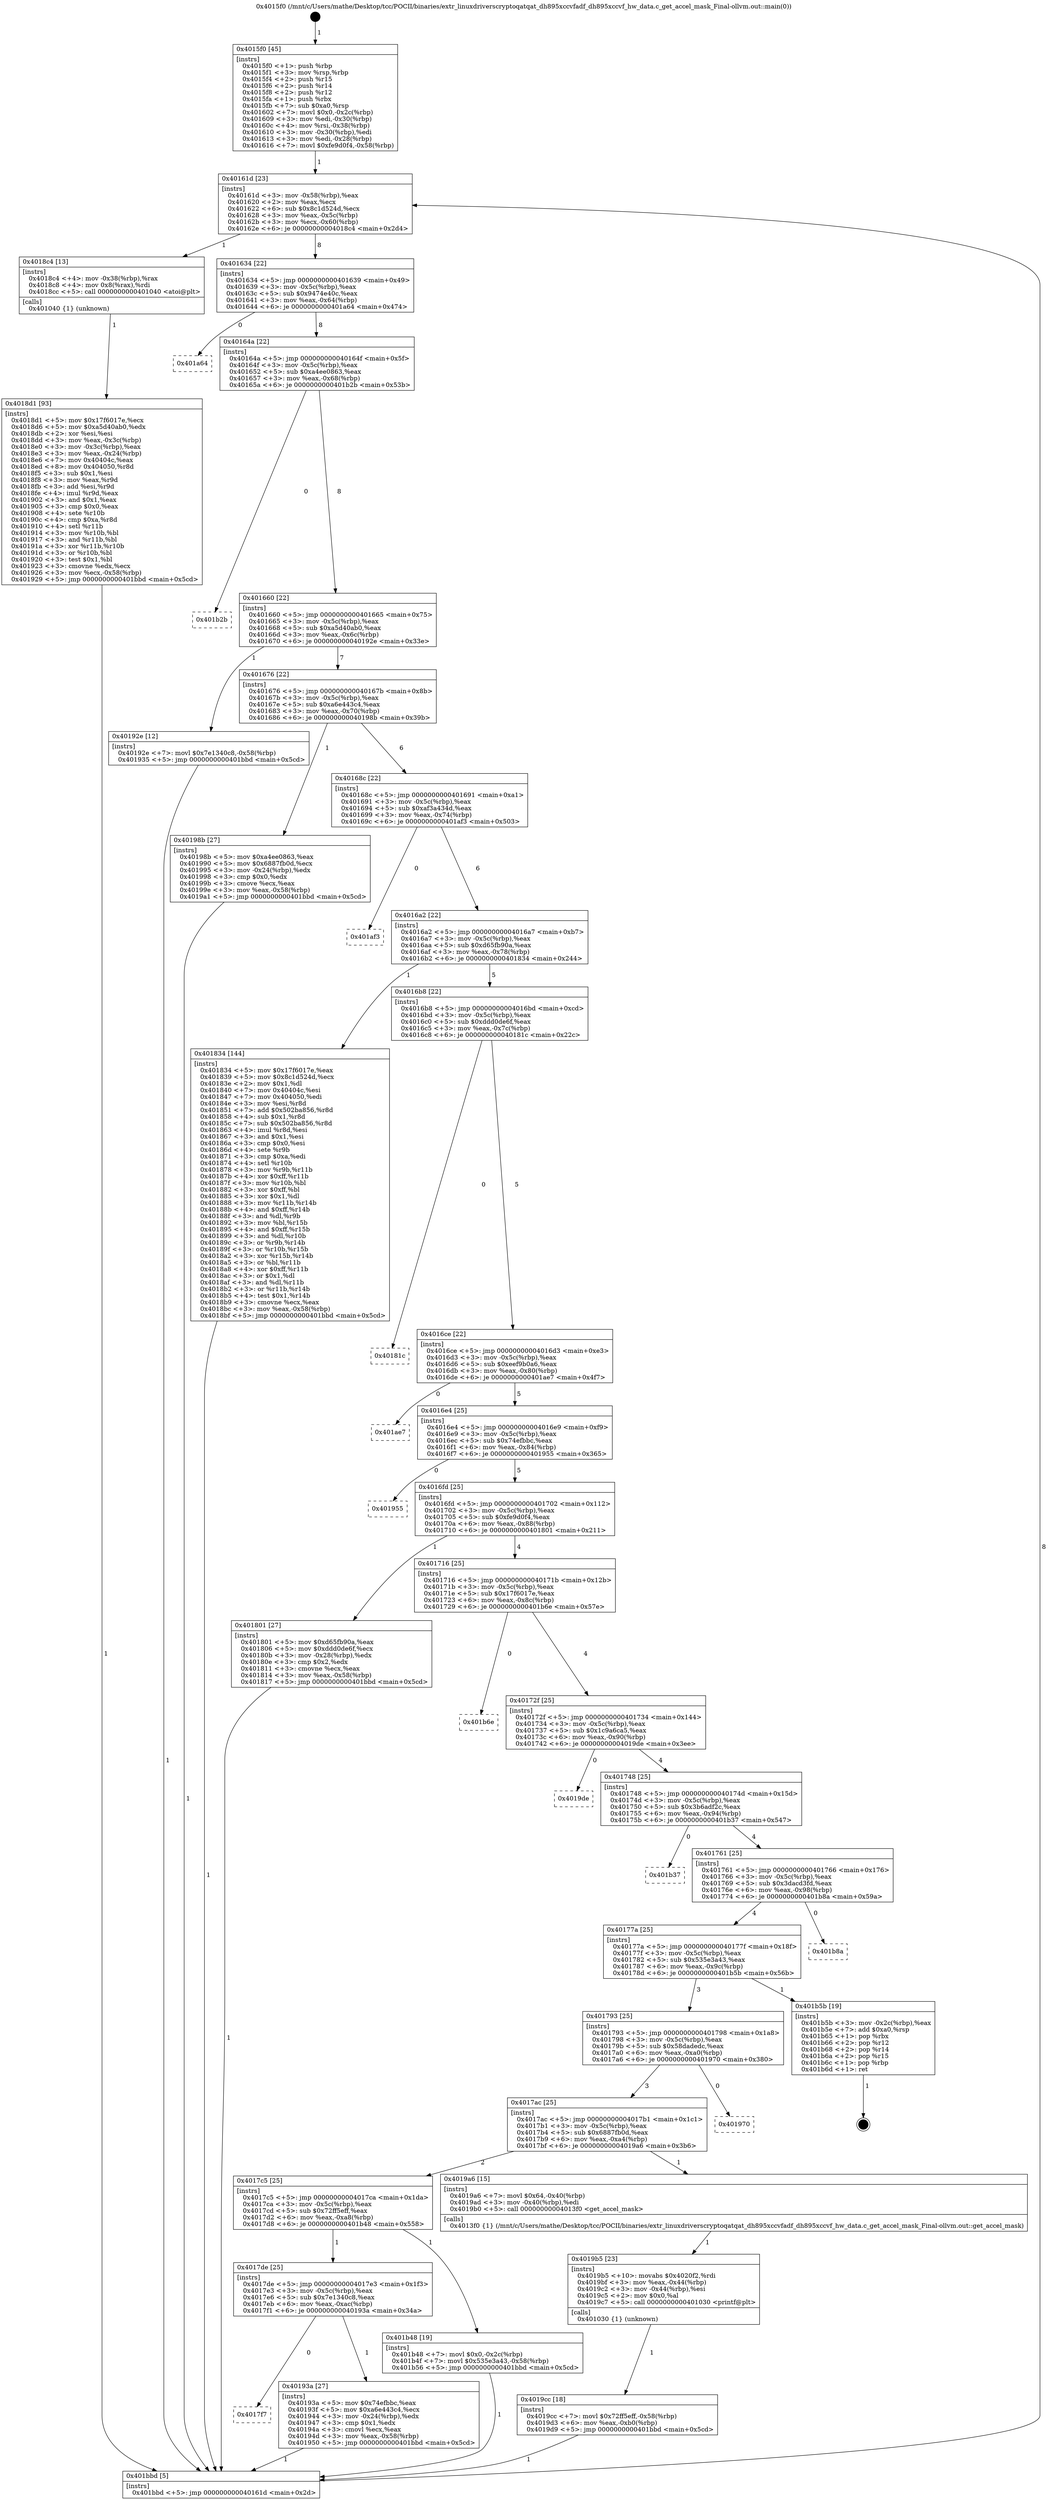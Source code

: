 digraph "0x4015f0" {
  label = "0x4015f0 (/mnt/c/Users/mathe/Desktop/tcc/POCII/binaries/extr_linuxdriverscryptoqatqat_dh895xccvfadf_dh895xccvf_hw_data.c_get_accel_mask_Final-ollvm.out::main(0))"
  labelloc = "t"
  node[shape=record]

  Entry [label="",width=0.3,height=0.3,shape=circle,fillcolor=black,style=filled]
  "0x40161d" [label="{
     0x40161d [23]\l
     | [instrs]\l
     &nbsp;&nbsp;0x40161d \<+3\>: mov -0x58(%rbp),%eax\l
     &nbsp;&nbsp;0x401620 \<+2\>: mov %eax,%ecx\l
     &nbsp;&nbsp;0x401622 \<+6\>: sub $0x8c1d524d,%ecx\l
     &nbsp;&nbsp;0x401628 \<+3\>: mov %eax,-0x5c(%rbp)\l
     &nbsp;&nbsp;0x40162b \<+3\>: mov %ecx,-0x60(%rbp)\l
     &nbsp;&nbsp;0x40162e \<+6\>: je 00000000004018c4 \<main+0x2d4\>\l
  }"]
  "0x4018c4" [label="{
     0x4018c4 [13]\l
     | [instrs]\l
     &nbsp;&nbsp;0x4018c4 \<+4\>: mov -0x38(%rbp),%rax\l
     &nbsp;&nbsp;0x4018c8 \<+4\>: mov 0x8(%rax),%rdi\l
     &nbsp;&nbsp;0x4018cc \<+5\>: call 0000000000401040 \<atoi@plt\>\l
     | [calls]\l
     &nbsp;&nbsp;0x401040 \{1\} (unknown)\l
  }"]
  "0x401634" [label="{
     0x401634 [22]\l
     | [instrs]\l
     &nbsp;&nbsp;0x401634 \<+5\>: jmp 0000000000401639 \<main+0x49\>\l
     &nbsp;&nbsp;0x401639 \<+3\>: mov -0x5c(%rbp),%eax\l
     &nbsp;&nbsp;0x40163c \<+5\>: sub $0x9474e40c,%eax\l
     &nbsp;&nbsp;0x401641 \<+3\>: mov %eax,-0x64(%rbp)\l
     &nbsp;&nbsp;0x401644 \<+6\>: je 0000000000401a64 \<main+0x474\>\l
  }"]
  Exit [label="",width=0.3,height=0.3,shape=circle,fillcolor=black,style=filled,peripheries=2]
  "0x401a64" [label="{
     0x401a64\l
  }", style=dashed]
  "0x40164a" [label="{
     0x40164a [22]\l
     | [instrs]\l
     &nbsp;&nbsp;0x40164a \<+5\>: jmp 000000000040164f \<main+0x5f\>\l
     &nbsp;&nbsp;0x40164f \<+3\>: mov -0x5c(%rbp),%eax\l
     &nbsp;&nbsp;0x401652 \<+5\>: sub $0xa4ee0863,%eax\l
     &nbsp;&nbsp;0x401657 \<+3\>: mov %eax,-0x68(%rbp)\l
     &nbsp;&nbsp;0x40165a \<+6\>: je 0000000000401b2b \<main+0x53b\>\l
  }"]
  "0x4019cc" [label="{
     0x4019cc [18]\l
     | [instrs]\l
     &nbsp;&nbsp;0x4019cc \<+7\>: movl $0x72ff5eff,-0x58(%rbp)\l
     &nbsp;&nbsp;0x4019d3 \<+6\>: mov %eax,-0xb0(%rbp)\l
     &nbsp;&nbsp;0x4019d9 \<+5\>: jmp 0000000000401bbd \<main+0x5cd\>\l
  }"]
  "0x401b2b" [label="{
     0x401b2b\l
  }", style=dashed]
  "0x401660" [label="{
     0x401660 [22]\l
     | [instrs]\l
     &nbsp;&nbsp;0x401660 \<+5\>: jmp 0000000000401665 \<main+0x75\>\l
     &nbsp;&nbsp;0x401665 \<+3\>: mov -0x5c(%rbp),%eax\l
     &nbsp;&nbsp;0x401668 \<+5\>: sub $0xa5d40ab0,%eax\l
     &nbsp;&nbsp;0x40166d \<+3\>: mov %eax,-0x6c(%rbp)\l
     &nbsp;&nbsp;0x401670 \<+6\>: je 000000000040192e \<main+0x33e\>\l
  }"]
  "0x4019b5" [label="{
     0x4019b5 [23]\l
     | [instrs]\l
     &nbsp;&nbsp;0x4019b5 \<+10\>: movabs $0x4020f2,%rdi\l
     &nbsp;&nbsp;0x4019bf \<+3\>: mov %eax,-0x44(%rbp)\l
     &nbsp;&nbsp;0x4019c2 \<+3\>: mov -0x44(%rbp),%esi\l
     &nbsp;&nbsp;0x4019c5 \<+2\>: mov $0x0,%al\l
     &nbsp;&nbsp;0x4019c7 \<+5\>: call 0000000000401030 \<printf@plt\>\l
     | [calls]\l
     &nbsp;&nbsp;0x401030 \{1\} (unknown)\l
  }"]
  "0x40192e" [label="{
     0x40192e [12]\l
     | [instrs]\l
     &nbsp;&nbsp;0x40192e \<+7\>: movl $0x7e1340c8,-0x58(%rbp)\l
     &nbsp;&nbsp;0x401935 \<+5\>: jmp 0000000000401bbd \<main+0x5cd\>\l
  }"]
  "0x401676" [label="{
     0x401676 [22]\l
     | [instrs]\l
     &nbsp;&nbsp;0x401676 \<+5\>: jmp 000000000040167b \<main+0x8b\>\l
     &nbsp;&nbsp;0x40167b \<+3\>: mov -0x5c(%rbp),%eax\l
     &nbsp;&nbsp;0x40167e \<+5\>: sub $0xa6e443c4,%eax\l
     &nbsp;&nbsp;0x401683 \<+3\>: mov %eax,-0x70(%rbp)\l
     &nbsp;&nbsp;0x401686 \<+6\>: je 000000000040198b \<main+0x39b\>\l
  }"]
  "0x4017f7" [label="{
     0x4017f7\l
  }", style=dashed]
  "0x40198b" [label="{
     0x40198b [27]\l
     | [instrs]\l
     &nbsp;&nbsp;0x40198b \<+5\>: mov $0xa4ee0863,%eax\l
     &nbsp;&nbsp;0x401990 \<+5\>: mov $0x6887fb0d,%ecx\l
     &nbsp;&nbsp;0x401995 \<+3\>: mov -0x24(%rbp),%edx\l
     &nbsp;&nbsp;0x401998 \<+3\>: cmp $0x0,%edx\l
     &nbsp;&nbsp;0x40199b \<+3\>: cmove %ecx,%eax\l
     &nbsp;&nbsp;0x40199e \<+3\>: mov %eax,-0x58(%rbp)\l
     &nbsp;&nbsp;0x4019a1 \<+5\>: jmp 0000000000401bbd \<main+0x5cd\>\l
  }"]
  "0x40168c" [label="{
     0x40168c [22]\l
     | [instrs]\l
     &nbsp;&nbsp;0x40168c \<+5\>: jmp 0000000000401691 \<main+0xa1\>\l
     &nbsp;&nbsp;0x401691 \<+3\>: mov -0x5c(%rbp),%eax\l
     &nbsp;&nbsp;0x401694 \<+5\>: sub $0xaf3a434d,%eax\l
     &nbsp;&nbsp;0x401699 \<+3\>: mov %eax,-0x74(%rbp)\l
     &nbsp;&nbsp;0x40169c \<+6\>: je 0000000000401af3 \<main+0x503\>\l
  }"]
  "0x40193a" [label="{
     0x40193a [27]\l
     | [instrs]\l
     &nbsp;&nbsp;0x40193a \<+5\>: mov $0x74efbbc,%eax\l
     &nbsp;&nbsp;0x40193f \<+5\>: mov $0xa6e443c4,%ecx\l
     &nbsp;&nbsp;0x401944 \<+3\>: mov -0x24(%rbp),%edx\l
     &nbsp;&nbsp;0x401947 \<+3\>: cmp $0x1,%edx\l
     &nbsp;&nbsp;0x40194a \<+3\>: cmovl %ecx,%eax\l
     &nbsp;&nbsp;0x40194d \<+3\>: mov %eax,-0x58(%rbp)\l
     &nbsp;&nbsp;0x401950 \<+5\>: jmp 0000000000401bbd \<main+0x5cd\>\l
  }"]
  "0x401af3" [label="{
     0x401af3\l
  }", style=dashed]
  "0x4016a2" [label="{
     0x4016a2 [22]\l
     | [instrs]\l
     &nbsp;&nbsp;0x4016a2 \<+5\>: jmp 00000000004016a7 \<main+0xb7\>\l
     &nbsp;&nbsp;0x4016a7 \<+3\>: mov -0x5c(%rbp),%eax\l
     &nbsp;&nbsp;0x4016aa \<+5\>: sub $0xd65fb90a,%eax\l
     &nbsp;&nbsp;0x4016af \<+3\>: mov %eax,-0x78(%rbp)\l
     &nbsp;&nbsp;0x4016b2 \<+6\>: je 0000000000401834 \<main+0x244\>\l
  }"]
  "0x4017de" [label="{
     0x4017de [25]\l
     | [instrs]\l
     &nbsp;&nbsp;0x4017de \<+5\>: jmp 00000000004017e3 \<main+0x1f3\>\l
     &nbsp;&nbsp;0x4017e3 \<+3\>: mov -0x5c(%rbp),%eax\l
     &nbsp;&nbsp;0x4017e6 \<+5\>: sub $0x7e1340c8,%eax\l
     &nbsp;&nbsp;0x4017eb \<+6\>: mov %eax,-0xac(%rbp)\l
     &nbsp;&nbsp;0x4017f1 \<+6\>: je 000000000040193a \<main+0x34a\>\l
  }"]
  "0x401834" [label="{
     0x401834 [144]\l
     | [instrs]\l
     &nbsp;&nbsp;0x401834 \<+5\>: mov $0x17f6017e,%eax\l
     &nbsp;&nbsp;0x401839 \<+5\>: mov $0x8c1d524d,%ecx\l
     &nbsp;&nbsp;0x40183e \<+2\>: mov $0x1,%dl\l
     &nbsp;&nbsp;0x401840 \<+7\>: mov 0x40404c,%esi\l
     &nbsp;&nbsp;0x401847 \<+7\>: mov 0x404050,%edi\l
     &nbsp;&nbsp;0x40184e \<+3\>: mov %esi,%r8d\l
     &nbsp;&nbsp;0x401851 \<+7\>: add $0x502ba856,%r8d\l
     &nbsp;&nbsp;0x401858 \<+4\>: sub $0x1,%r8d\l
     &nbsp;&nbsp;0x40185c \<+7\>: sub $0x502ba856,%r8d\l
     &nbsp;&nbsp;0x401863 \<+4\>: imul %r8d,%esi\l
     &nbsp;&nbsp;0x401867 \<+3\>: and $0x1,%esi\l
     &nbsp;&nbsp;0x40186a \<+3\>: cmp $0x0,%esi\l
     &nbsp;&nbsp;0x40186d \<+4\>: sete %r9b\l
     &nbsp;&nbsp;0x401871 \<+3\>: cmp $0xa,%edi\l
     &nbsp;&nbsp;0x401874 \<+4\>: setl %r10b\l
     &nbsp;&nbsp;0x401878 \<+3\>: mov %r9b,%r11b\l
     &nbsp;&nbsp;0x40187b \<+4\>: xor $0xff,%r11b\l
     &nbsp;&nbsp;0x40187f \<+3\>: mov %r10b,%bl\l
     &nbsp;&nbsp;0x401882 \<+3\>: xor $0xff,%bl\l
     &nbsp;&nbsp;0x401885 \<+3\>: xor $0x1,%dl\l
     &nbsp;&nbsp;0x401888 \<+3\>: mov %r11b,%r14b\l
     &nbsp;&nbsp;0x40188b \<+4\>: and $0xff,%r14b\l
     &nbsp;&nbsp;0x40188f \<+3\>: and %dl,%r9b\l
     &nbsp;&nbsp;0x401892 \<+3\>: mov %bl,%r15b\l
     &nbsp;&nbsp;0x401895 \<+4\>: and $0xff,%r15b\l
     &nbsp;&nbsp;0x401899 \<+3\>: and %dl,%r10b\l
     &nbsp;&nbsp;0x40189c \<+3\>: or %r9b,%r14b\l
     &nbsp;&nbsp;0x40189f \<+3\>: or %r10b,%r15b\l
     &nbsp;&nbsp;0x4018a2 \<+3\>: xor %r15b,%r14b\l
     &nbsp;&nbsp;0x4018a5 \<+3\>: or %bl,%r11b\l
     &nbsp;&nbsp;0x4018a8 \<+4\>: xor $0xff,%r11b\l
     &nbsp;&nbsp;0x4018ac \<+3\>: or $0x1,%dl\l
     &nbsp;&nbsp;0x4018af \<+3\>: and %dl,%r11b\l
     &nbsp;&nbsp;0x4018b2 \<+3\>: or %r11b,%r14b\l
     &nbsp;&nbsp;0x4018b5 \<+4\>: test $0x1,%r14b\l
     &nbsp;&nbsp;0x4018b9 \<+3\>: cmovne %ecx,%eax\l
     &nbsp;&nbsp;0x4018bc \<+3\>: mov %eax,-0x58(%rbp)\l
     &nbsp;&nbsp;0x4018bf \<+5\>: jmp 0000000000401bbd \<main+0x5cd\>\l
  }"]
  "0x4016b8" [label="{
     0x4016b8 [22]\l
     | [instrs]\l
     &nbsp;&nbsp;0x4016b8 \<+5\>: jmp 00000000004016bd \<main+0xcd\>\l
     &nbsp;&nbsp;0x4016bd \<+3\>: mov -0x5c(%rbp),%eax\l
     &nbsp;&nbsp;0x4016c0 \<+5\>: sub $0xddd0de6f,%eax\l
     &nbsp;&nbsp;0x4016c5 \<+3\>: mov %eax,-0x7c(%rbp)\l
     &nbsp;&nbsp;0x4016c8 \<+6\>: je 000000000040181c \<main+0x22c\>\l
  }"]
  "0x401b48" [label="{
     0x401b48 [19]\l
     | [instrs]\l
     &nbsp;&nbsp;0x401b48 \<+7\>: movl $0x0,-0x2c(%rbp)\l
     &nbsp;&nbsp;0x401b4f \<+7\>: movl $0x535e3a43,-0x58(%rbp)\l
     &nbsp;&nbsp;0x401b56 \<+5\>: jmp 0000000000401bbd \<main+0x5cd\>\l
  }"]
  "0x40181c" [label="{
     0x40181c\l
  }", style=dashed]
  "0x4016ce" [label="{
     0x4016ce [22]\l
     | [instrs]\l
     &nbsp;&nbsp;0x4016ce \<+5\>: jmp 00000000004016d3 \<main+0xe3\>\l
     &nbsp;&nbsp;0x4016d3 \<+3\>: mov -0x5c(%rbp),%eax\l
     &nbsp;&nbsp;0x4016d6 \<+5\>: sub $0xeef9b0a6,%eax\l
     &nbsp;&nbsp;0x4016db \<+3\>: mov %eax,-0x80(%rbp)\l
     &nbsp;&nbsp;0x4016de \<+6\>: je 0000000000401ae7 \<main+0x4f7\>\l
  }"]
  "0x4017c5" [label="{
     0x4017c5 [25]\l
     | [instrs]\l
     &nbsp;&nbsp;0x4017c5 \<+5\>: jmp 00000000004017ca \<main+0x1da\>\l
     &nbsp;&nbsp;0x4017ca \<+3\>: mov -0x5c(%rbp),%eax\l
     &nbsp;&nbsp;0x4017cd \<+5\>: sub $0x72ff5eff,%eax\l
     &nbsp;&nbsp;0x4017d2 \<+6\>: mov %eax,-0xa8(%rbp)\l
     &nbsp;&nbsp;0x4017d8 \<+6\>: je 0000000000401b48 \<main+0x558\>\l
  }"]
  "0x401ae7" [label="{
     0x401ae7\l
  }", style=dashed]
  "0x4016e4" [label="{
     0x4016e4 [25]\l
     | [instrs]\l
     &nbsp;&nbsp;0x4016e4 \<+5\>: jmp 00000000004016e9 \<main+0xf9\>\l
     &nbsp;&nbsp;0x4016e9 \<+3\>: mov -0x5c(%rbp),%eax\l
     &nbsp;&nbsp;0x4016ec \<+5\>: sub $0x74efbbc,%eax\l
     &nbsp;&nbsp;0x4016f1 \<+6\>: mov %eax,-0x84(%rbp)\l
     &nbsp;&nbsp;0x4016f7 \<+6\>: je 0000000000401955 \<main+0x365\>\l
  }"]
  "0x4019a6" [label="{
     0x4019a6 [15]\l
     | [instrs]\l
     &nbsp;&nbsp;0x4019a6 \<+7\>: movl $0x64,-0x40(%rbp)\l
     &nbsp;&nbsp;0x4019ad \<+3\>: mov -0x40(%rbp),%edi\l
     &nbsp;&nbsp;0x4019b0 \<+5\>: call 00000000004013f0 \<get_accel_mask\>\l
     | [calls]\l
     &nbsp;&nbsp;0x4013f0 \{1\} (/mnt/c/Users/mathe/Desktop/tcc/POCII/binaries/extr_linuxdriverscryptoqatqat_dh895xccvfadf_dh895xccvf_hw_data.c_get_accel_mask_Final-ollvm.out::get_accel_mask)\l
  }"]
  "0x401955" [label="{
     0x401955\l
  }", style=dashed]
  "0x4016fd" [label="{
     0x4016fd [25]\l
     | [instrs]\l
     &nbsp;&nbsp;0x4016fd \<+5\>: jmp 0000000000401702 \<main+0x112\>\l
     &nbsp;&nbsp;0x401702 \<+3\>: mov -0x5c(%rbp),%eax\l
     &nbsp;&nbsp;0x401705 \<+5\>: sub $0xfe9d0f4,%eax\l
     &nbsp;&nbsp;0x40170a \<+6\>: mov %eax,-0x88(%rbp)\l
     &nbsp;&nbsp;0x401710 \<+6\>: je 0000000000401801 \<main+0x211\>\l
  }"]
  "0x4017ac" [label="{
     0x4017ac [25]\l
     | [instrs]\l
     &nbsp;&nbsp;0x4017ac \<+5\>: jmp 00000000004017b1 \<main+0x1c1\>\l
     &nbsp;&nbsp;0x4017b1 \<+3\>: mov -0x5c(%rbp),%eax\l
     &nbsp;&nbsp;0x4017b4 \<+5\>: sub $0x6887fb0d,%eax\l
     &nbsp;&nbsp;0x4017b9 \<+6\>: mov %eax,-0xa4(%rbp)\l
     &nbsp;&nbsp;0x4017bf \<+6\>: je 00000000004019a6 \<main+0x3b6\>\l
  }"]
  "0x401801" [label="{
     0x401801 [27]\l
     | [instrs]\l
     &nbsp;&nbsp;0x401801 \<+5\>: mov $0xd65fb90a,%eax\l
     &nbsp;&nbsp;0x401806 \<+5\>: mov $0xddd0de6f,%ecx\l
     &nbsp;&nbsp;0x40180b \<+3\>: mov -0x28(%rbp),%edx\l
     &nbsp;&nbsp;0x40180e \<+3\>: cmp $0x2,%edx\l
     &nbsp;&nbsp;0x401811 \<+3\>: cmovne %ecx,%eax\l
     &nbsp;&nbsp;0x401814 \<+3\>: mov %eax,-0x58(%rbp)\l
     &nbsp;&nbsp;0x401817 \<+5\>: jmp 0000000000401bbd \<main+0x5cd\>\l
  }"]
  "0x401716" [label="{
     0x401716 [25]\l
     | [instrs]\l
     &nbsp;&nbsp;0x401716 \<+5\>: jmp 000000000040171b \<main+0x12b\>\l
     &nbsp;&nbsp;0x40171b \<+3\>: mov -0x5c(%rbp),%eax\l
     &nbsp;&nbsp;0x40171e \<+5\>: sub $0x17f6017e,%eax\l
     &nbsp;&nbsp;0x401723 \<+6\>: mov %eax,-0x8c(%rbp)\l
     &nbsp;&nbsp;0x401729 \<+6\>: je 0000000000401b6e \<main+0x57e\>\l
  }"]
  "0x401bbd" [label="{
     0x401bbd [5]\l
     | [instrs]\l
     &nbsp;&nbsp;0x401bbd \<+5\>: jmp 000000000040161d \<main+0x2d\>\l
  }"]
  "0x4015f0" [label="{
     0x4015f0 [45]\l
     | [instrs]\l
     &nbsp;&nbsp;0x4015f0 \<+1\>: push %rbp\l
     &nbsp;&nbsp;0x4015f1 \<+3\>: mov %rsp,%rbp\l
     &nbsp;&nbsp;0x4015f4 \<+2\>: push %r15\l
     &nbsp;&nbsp;0x4015f6 \<+2\>: push %r14\l
     &nbsp;&nbsp;0x4015f8 \<+2\>: push %r12\l
     &nbsp;&nbsp;0x4015fa \<+1\>: push %rbx\l
     &nbsp;&nbsp;0x4015fb \<+7\>: sub $0xa0,%rsp\l
     &nbsp;&nbsp;0x401602 \<+7\>: movl $0x0,-0x2c(%rbp)\l
     &nbsp;&nbsp;0x401609 \<+3\>: mov %edi,-0x30(%rbp)\l
     &nbsp;&nbsp;0x40160c \<+4\>: mov %rsi,-0x38(%rbp)\l
     &nbsp;&nbsp;0x401610 \<+3\>: mov -0x30(%rbp),%edi\l
     &nbsp;&nbsp;0x401613 \<+3\>: mov %edi,-0x28(%rbp)\l
     &nbsp;&nbsp;0x401616 \<+7\>: movl $0xfe9d0f4,-0x58(%rbp)\l
  }"]
  "0x4018d1" [label="{
     0x4018d1 [93]\l
     | [instrs]\l
     &nbsp;&nbsp;0x4018d1 \<+5\>: mov $0x17f6017e,%ecx\l
     &nbsp;&nbsp;0x4018d6 \<+5\>: mov $0xa5d40ab0,%edx\l
     &nbsp;&nbsp;0x4018db \<+2\>: xor %esi,%esi\l
     &nbsp;&nbsp;0x4018dd \<+3\>: mov %eax,-0x3c(%rbp)\l
     &nbsp;&nbsp;0x4018e0 \<+3\>: mov -0x3c(%rbp),%eax\l
     &nbsp;&nbsp;0x4018e3 \<+3\>: mov %eax,-0x24(%rbp)\l
     &nbsp;&nbsp;0x4018e6 \<+7\>: mov 0x40404c,%eax\l
     &nbsp;&nbsp;0x4018ed \<+8\>: mov 0x404050,%r8d\l
     &nbsp;&nbsp;0x4018f5 \<+3\>: sub $0x1,%esi\l
     &nbsp;&nbsp;0x4018f8 \<+3\>: mov %eax,%r9d\l
     &nbsp;&nbsp;0x4018fb \<+3\>: add %esi,%r9d\l
     &nbsp;&nbsp;0x4018fe \<+4\>: imul %r9d,%eax\l
     &nbsp;&nbsp;0x401902 \<+3\>: and $0x1,%eax\l
     &nbsp;&nbsp;0x401905 \<+3\>: cmp $0x0,%eax\l
     &nbsp;&nbsp;0x401908 \<+4\>: sete %r10b\l
     &nbsp;&nbsp;0x40190c \<+4\>: cmp $0xa,%r8d\l
     &nbsp;&nbsp;0x401910 \<+4\>: setl %r11b\l
     &nbsp;&nbsp;0x401914 \<+3\>: mov %r10b,%bl\l
     &nbsp;&nbsp;0x401917 \<+3\>: and %r11b,%bl\l
     &nbsp;&nbsp;0x40191a \<+3\>: xor %r11b,%r10b\l
     &nbsp;&nbsp;0x40191d \<+3\>: or %r10b,%bl\l
     &nbsp;&nbsp;0x401920 \<+3\>: test $0x1,%bl\l
     &nbsp;&nbsp;0x401923 \<+3\>: cmovne %edx,%ecx\l
     &nbsp;&nbsp;0x401926 \<+3\>: mov %ecx,-0x58(%rbp)\l
     &nbsp;&nbsp;0x401929 \<+5\>: jmp 0000000000401bbd \<main+0x5cd\>\l
  }"]
  "0x401970" [label="{
     0x401970\l
  }", style=dashed]
  "0x401b6e" [label="{
     0x401b6e\l
  }", style=dashed]
  "0x40172f" [label="{
     0x40172f [25]\l
     | [instrs]\l
     &nbsp;&nbsp;0x40172f \<+5\>: jmp 0000000000401734 \<main+0x144\>\l
     &nbsp;&nbsp;0x401734 \<+3\>: mov -0x5c(%rbp),%eax\l
     &nbsp;&nbsp;0x401737 \<+5\>: sub $0x1c9a6ca5,%eax\l
     &nbsp;&nbsp;0x40173c \<+6\>: mov %eax,-0x90(%rbp)\l
     &nbsp;&nbsp;0x401742 \<+6\>: je 00000000004019de \<main+0x3ee\>\l
  }"]
  "0x401793" [label="{
     0x401793 [25]\l
     | [instrs]\l
     &nbsp;&nbsp;0x401793 \<+5\>: jmp 0000000000401798 \<main+0x1a8\>\l
     &nbsp;&nbsp;0x401798 \<+3\>: mov -0x5c(%rbp),%eax\l
     &nbsp;&nbsp;0x40179b \<+5\>: sub $0x58dadedc,%eax\l
     &nbsp;&nbsp;0x4017a0 \<+6\>: mov %eax,-0xa0(%rbp)\l
     &nbsp;&nbsp;0x4017a6 \<+6\>: je 0000000000401970 \<main+0x380\>\l
  }"]
  "0x4019de" [label="{
     0x4019de\l
  }", style=dashed]
  "0x401748" [label="{
     0x401748 [25]\l
     | [instrs]\l
     &nbsp;&nbsp;0x401748 \<+5\>: jmp 000000000040174d \<main+0x15d\>\l
     &nbsp;&nbsp;0x40174d \<+3\>: mov -0x5c(%rbp),%eax\l
     &nbsp;&nbsp;0x401750 \<+5\>: sub $0x3b6adf2c,%eax\l
     &nbsp;&nbsp;0x401755 \<+6\>: mov %eax,-0x94(%rbp)\l
     &nbsp;&nbsp;0x40175b \<+6\>: je 0000000000401b37 \<main+0x547\>\l
  }"]
  "0x401b5b" [label="{
     0x401b5b [19]\l
     | [instrs]\l
     &nbsp;&nbsp;0x401b5b \<+3\>: mov -0x2c(%rbp),%eax\l
     &nbsp;&nbsp;0x401b5e \<+7\>: add $0xa0,%rsp\l
     &nbsp;&nbsp;0x401b65 \<+1\>: pop %rbx\l
     &nbsp;&nbsp;0x401b66 \<+2\>: pop %r12\l
     &nbsp;&nbsp;0x401b68 \<+2\>: pop %r14\l
     &nbsp;&nbsp;0x401b6a \<+2\>: pop %r15\l
     &nbsp;&nbsp;0x401b6c \<+1\>: pop %rbp\l
     &nbsp;&nbsp;0x401b6d \<+1\>: ret\l
  }"]
  "0x401b37" [label="{
     0x401b37\l
  }", style=dashed]
  "0x401761" [label="{
     0x401761 [25]\l
     | [instrs]\l
     &nbsp;&nbsp;0x401761 \<+5\>: jmp 0000000000401766 \<main+0x176\>\l
     &nbsp;&nbsp;0x401766 \<+3\>: mov -0x5c(%rbp),%eax\l
     &nbsp;&nbsp;0x401769 \<+5\>: sub $0x3dacd3fd,%eax\l
     &nbsp;&nbsp;0x40176e \<+6\>: mov %eax,-0x98(%rbp)\l
     &nbsp;&nbsp;0x401774 \<+6\>: je 0000000000401b8a \<main+0x59a\>\l
  }"]
  "0x40177a" [label="{
     0x40177a [25]\l
     | [instrs]\l
     &nbsp;&nbsp;0x40177a \<+5\>: jmp 000000000040177f \<main+0x18f\>\l
     &nbsp;&nbsp;0x40177f \<+3\>: mov -0x5c(%rbp),%eax\l
     &nbsp;&nbsp;0x401782 \<+5\>: sub $0x535e3a43,%eax\l
     &nbsp;&nbsp;0x401787 \<+6\>: mov %eax,-0x9c(%rbp)\l
     &nbsp;&nbsp;0x40178d \<+6\>: je 0000000000401b5b \<main+0x56b\>\l
  }"]
  "0x401b8a" [label="{
     0x401b8a\l
  }", style=dashed]
  Entry -> "0x4015f0" [label=" 1"]
  "0x40161d" -> "0x4018c4" [label=" 1"]
  "0x40161d" -> "0x401634" [label=" 8"]
  "0x401b5b" -> Exit [label=" 1"]
  "0x401634" -> "0x401a64" [label=" 0"]
  "0x401634" -> "0x40164a" [label=" 8"]
  "0x401b48" -> "0x401bbd" [label=" 1"]
  "0x40164a" -> "0x401b2b" [label=" 0"]
  "0x40164a" -> "0x401660" [label=" 8"]
  "0x4019cc" -> "0x401bbd" [label=" 1"]
  "0x401660" -> "0x40192e" [label=" 1"]
  "0x401660" -> "0x401676" [label=" 7"]
  "0x4019b5" -> "0x4019cc" [label=" 1"]
  "0x401676" -> "0x40198b" [label=" 1"]
  "0x401676" -> "0x40168c" [label=" 6"]
  "0x4019a6" -> "0x4019b5" [label=" 1"]
  "0x40168c" -> "0x401af3" [label=" 0"]
  "0x40168c" -> "0x4016a2" [label=" 6"]
  "0x40198b" -> "0x401bbd" [label=" 1"]
  "0x4016a2" -> "0x401834" [label=" 1"]
  "0x4016a2" -> "0x4016b8" [label=" 5"]
  "0x4017de" -> "0x4017f7" [label=" 0"]
  "0x4016b8" -> "0x40181c" [label=" 0"]
  "0x4016b8" -> "0x4016ce" [label=" 5"]
  "0x4017de" -> "0x40193a" [label=" 1"]
  "0x4016ce" -> "0x401ae7" [label=" 0"]
  "0x4016ce" -> "0x4016e4" [label=" 5"]
  "0x4017c5" -> "0x4017de" [label=" 1"]
  "0x4016e4" -> "0x401955" [label=" 0"]
  "0x4016e4" -> "0x4016fd" [label=" 5"]
  "0x4017c5" -> "0x401b48" [label=" 1"]
  "0x4016fd" -> "0x401801" [label=" 1"]
  "0x4016fd" -> "0x401716" [label=" 4"]
  "0x401801" -> "0x401bbd" [label=" 1"]
  "0x4015f0" -> "0x40161d" [label=" 1"]
  "0x401bbd" -> "0x40161d" [label=" 8"]
  "0x401834" -> "0x401bbd" [label=" 1"]
  "0x4018c4" -> "0x4018d1" [label=" 1"]
  "0x4018d1" -> "0x401bbd" [label=" 1"]
  "0x40192e" -> "0x401bbd" [label=" 1"]
  "0x4017ac" -> "0x4017c5" [label=" 2"]
  "0x401716" -> "0x401b6e" [label=" 0"]
  "0x401716" -> "0x40172f" [label=" 4"]
  "0x4017ac" -> "0x4019a6" [label=" 1"]
  "0x40172f" -> "0x4019de" [label=" 0"]
  "0x40172f" -> "0x401748" [label=" 4"]
  "0x401793" -> "0x4017ac" [label=" 3"]
  "0x401748" -> "0x401b37" [label=" 0"]
  "0x401748" -> "0x401761" [label=" 4"]
  "0x401793" -> "0x401970" [label=" 0"]
  "0x401761" -> "0x401b8a" [label=" 0"]
  "0x401761" -> "0x40177a" [label=" 4"]
  "0x40193a" -> "0x401bbd" [label=" 1"]
  "0x40177a" -> "0x401b5b" [label=" 1"]
  "0x40177a" -> "0x401793" [label=" 3"]
}
